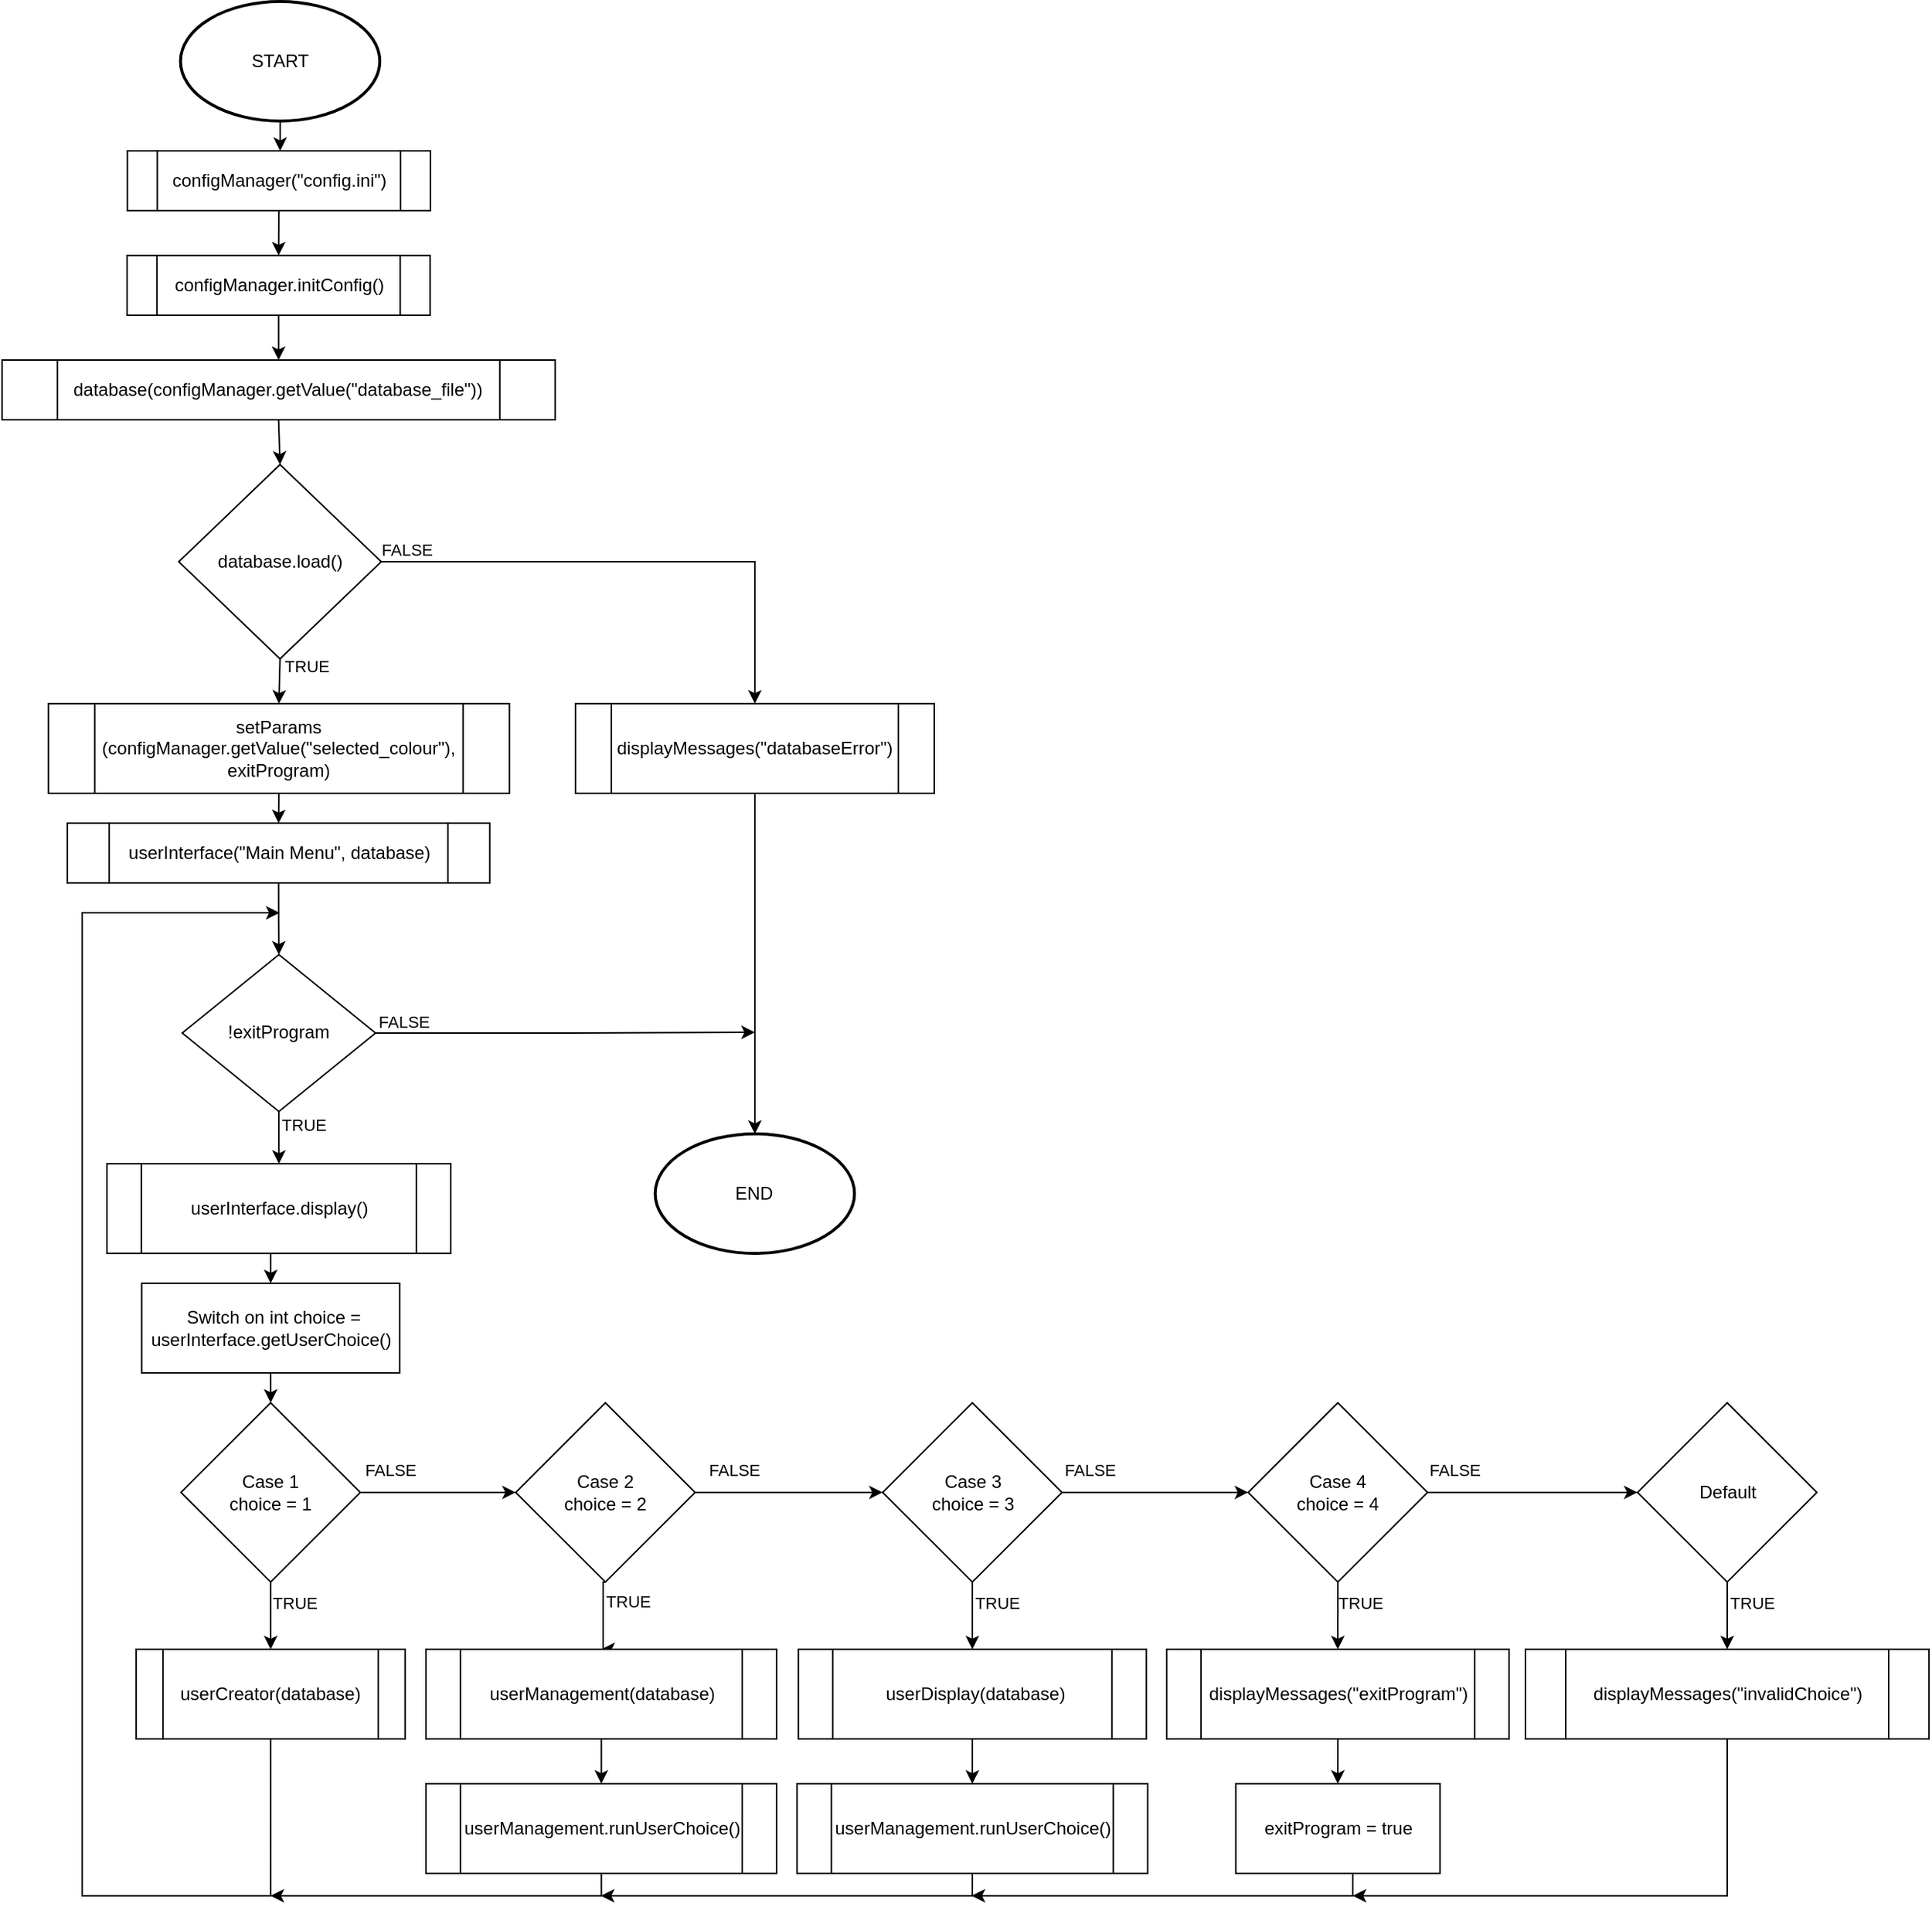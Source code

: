 <mxfile version="22.0.2" type="device">
  <diagram name="Strona-1" id="Y9pxZvvjv8XBWWR_BkB3">
    <mxGraphModel dx="1536" dy="410" grid="1" gridSize="10" guides="1" tooltips="1" connect="1" arrows="1" fold="1" page="1" pageScale="1" pageWidth="827" pageHeight="1169" math="0" shadow="0">
      <root>
        <mxCell id="0" />
        <mxCell id="1" parent="0" />
        <mxCell id="lw7JXdStE2cgCThUdt6c-4" style="edgeStyle=orthogonalEdgeStyle;rounded=0;orthogonalLoop=1;jettySize=auto;html=1;exitX=0.5;exitY=1;exitDx=0;exitDy=0;exitPerimeter=0;" edge="1" parent="1" source="ChVJ7lrTDxY2uoq3VyV2-1" target="lw7JXdStE2cgCThUdt6c-1">
          <mxGeometry relative="1" as="geometry" />
        </mxCell>
        <mxCell id="ChVJ7lrTDxY2uoq3VyV2-1" value="START" style="strokeWidth=2;html=1;shape=mxgraph.flowchart.start_1;whiteSpace=wrap;" parent="1" vertex="1">
          <mxGeometry x="55.76" y="10" width="133.33" height="80" as="geometry" />
        </mxCell>
        <mxCell id="lw7JXdStE2cgCThUdt6c-6" style="edgeStyle=orthogonalEdgeStyle;rounded=0;orthogonalLoop=1;jettySize=auto;html=1;exitX=0.5;exitY=1;exitDx=0;exitDy=0;entryX=0.5;entryY=0;entryDx=0;entryDy=0;" edge="1" parent="1" source="ChVJ7lrTDxY2uoq3VyV2-4" target="lw7JXdStE2cgCThUdt6c-2">
          <mxGeometry relative="1" as="geometry" />
        </mxCell>
        <mxCell id="ChVJ7lrTDxY2uoq3VyV2-4" value="&lt;div&gt;configManager.initConfig()&lt;/div&gt;" style="shape=process;whiteSpace=wrap;html=1;backgroundOutline=1;" parent="1" vertex="1">
          <mxGeometry x="20.03" y="180" width="202.71" height="40" as="geometry" />
        </mxCell>
        <mxCell id="ChVJ7lrTDxY2uoq3VyV2-20" value="" style="edgeStyle=orthogonalEdgeStyle;rounded=0;orthogonalLoop=1;jettySize=auto;html=1;exitX=1;exitY=0.5;exitDx=0;exitDy=0;entryX=0.5;entryY=0;entryDx=0;entryDy=0;" parent="1" source="ChVJ7lrTDxY2uoq3VyV2-17" target="ChVJ7lrTDxY2uoq3VyV2-19" edge="1">
          <mxGeometry relative="1" as="geometry" />
        </mxCell>
        <mxCell id="ChVJ7lrTDxY2uoq3VyV2-107" value="FALSE" style="edgeLabel;html=1;align=center;verticalAlign=middle;resizable=0;points=[];" parent="ChVJ7lrTDxY2uoq3VyV2-20" vertex="1" connectable="0">
          <mxGeometry x="-0.392" y="1" relative="1" as="geometry">
            <mxPoint x="-88" y="-7" as="offset" />
          </mxGeometry>
        </mxCell>
        <mxCell id="ChVJ7lrTDxY2uoq3VyV2-22" value="" style="edgeStyle=orthogonalEdgeStyle;rounded=0;orthogonalLoop=1;jettySize=auto;html=1;exitX=0.5;exitY=1;exitDx=0;exitDy=0;entryX=0.5;entryY=0;entryDx=0;entryDy=0;" parent="1" source="ChVJ7lrTDxY2uoq3VyV2-17" target="UciVM0YObrHeW1dg2DKc-1" edge="1">
          <mxGeometry relative="1" as="geometry">
            <mxPoint x="122.33" y="480.0" as="targetPoint" />
          </mxGeometry>
        </mxCell>
        <mxCell id="ChVJ7lrTDxY2uoq3VyV2-109" value="TRUE" style="edgeLabel;html=1;align=center;verticalAlign=middle;resizable=0;points=[];" parent="ChVJ7lrTDxY2uoq3VyV2-22" vertex="1" connectable="0">
          <mxGeometry x="-0.08" y="-1" relative="1" as="geometry">
            <mxPoint x="19" y="-9" as="offset" />
          </mxGeometry>
        </mxCell>
        <mxCell id="ChVJ7lrTDxY2uoq3VyV2-17" value="database.load()" style="rhombus;whiteSpace=wrap;html=1;" parent="1" vertex="1">
          <mxGeometry x="54.58" y="320.0" width="135.49" height="130" as="geometry" />
        </mxCell>
        <mxCell id="ChVJ7lrTDxY2uoq3VyV2-19" value="displayMessages(&quot;databaseError&quot;)" style="shape=process;whiteSpace=wrap;html=1;backgroundOutline=1;" parent="1" vertex="1">
          <mxGeometry x="320.0" y="480.0" width="240" height="60" as="geometry" />
        </mxCell>
        <mxCell id="UciVM0YObrHeW1dg2DKc-5" style="edgeStyle=orthogonalEdgeStyle;rounded=0;orthogonalLoop=1;jettySize=auto;html=1;exitX=0.5;exitY=1;exitDx=0;exitDy=0;entryX=0.5;entryY=0;entryDx=0;entryDy=0;" parent="1" source="ChVJ7lrTDxY2uoq3VyV2-29" target="ChVJ7lrTDxY2uoq3VyV2-43" edge="1">
          <mxGeometry relative="1" as="geometry">
            <mxPoint x="121.58" y="802.97" as="targetPoint" />
          </mxGeometry>
        </mxCell>
        <mxCell id="UciVM0YObrHeW1dg2DKc-6" value="TRUE" style="edgeLabel;html=1;align=center;verticalAlign=middle;resizable=0;points=[];" parent="UciVM0YObrHeW1dg2DKc-5" vertex="1" connectable="0">
          <mxGeometry x="-0.21" y="1" relative="1" as="geometry">
            <mxPoint x="15" y="-5" as="offset" />
          </mxGeometry>
        </mxCell>
        <mxCell id="ChVJ7lrTDxY2uoq3VyV2-29" value="!exitProgram" style="rhombus;whiteSpace=wrap;html=1;" parent="1" vertex="1">
          <mxGeometry x="56.92" y="647.97" width="129.32" height="105" as="geometry" />
        </mxCell>
        <mxCell id="UciVM0YObrHeW1dg2DKc-43" style="edgeStyle=orthogonalEdgeStyle;rounded=0;orthogonalLoop=1;jettySize=auto;html=1;exitX=0.5;exitY=1;exitDx=0;exitDy=0;entryX=0.5;entryY=0;entryDx=0;entryDy=0;" parent="1" source="ChVJ7lrTDxY2uoq3VyV2-43" target="ChVJ7lrTDxY2uoq3VyV2-51" edge="1">
          <mxGeometry relative="1" as="geometry" />
        </mxCell>
        <mxCell id="ChVJ7lrTDxY2uoq3VyV2-43" value="userInterface.display()" style="shape=process;whiteSpace=wrap;html=1;backgroundOutline=1;" parent="1" vertex="1">
          <mxGeometry x="6.58" y="787.97" width="230" height="60" as="geometry" />
        </mxCell>
        <mxCell id="ChVJ7lrTDxY2uoq3VyV2-85" value="" style="edgeStyle=orthogonalEdgeStyle;rounded=0;orthogonalLoop=1;jettySize=auto;html=1;exitX=0.5;exitY=1;exitDx=0;exitDy=0;entryX=0.5;entryY=0;entryDx=0;entryDy=0;" parent="1" source="ChVJ7lrTDxY2uoq3VyV2-51" target="ChVJ7lrTDxY2uoq3VyV2-52" edge="1">
          <mxGeometry relative="1" as="geometry" />
        </mxCell>
        <mxCell id="ChVJ7lrTDxY2uoq3VyV2-51" value="&amp;nbsp;Switch&amp;nbsp;on int choice = userInterface.getUserChoice()" style="rounded=0;whiteSpace=wrap;html=1;" parent="1" vertex="1">
          <mxGeometry x="29.78" y="867.97" width="172.59" height="60" as="geometry" />
        </mxCell>
        <mxCell id="ChVJ7lrTDxY2uoq3VyV2-57" value="" style="edgeStyle=orthogonalEdgeStyle;rounded=0;orthogonalLoop=1;jettySize=auto;html=1;exitX=1;exitY=0.5;exitDx=0;exitDy=0;entryX=0;entryY=0.5;entryDx=0;entryDy=0;" parent="1" source="ChVJ7lrTDxY2uoq3VyV2-52" target="ChVJ7lrTDxY2uoq3VyV2-53" edge="1">
          <mxGeometry relative="1" as="geometry" />
        </mxCell>
        <mxCell id="ChVJ7lrTDxY2uoq3VyV2-96" value="FALSE" style="edgeLabel;html=1;align=center;verticalAlign=middle;resizable=0;points=[];" parent="ChVJ7lrTDxY2uoq3VyV2-57" vertex="1" connectable="0">
          <mxGeometry x="-0.309" y="-2" relative="1" as="geometry">
            <mxPoint x="-16" y="-17" as="offset" />
          </mxGeometry>
        </mxCell>
        <mxCell id="ChVJ7lrTDxY2uoq3VyV2-62" value="" style="edgeStyle=orthogonalEdgeStyle;rounded=0;orthogonalLoop=1;jettySize=auto;html=1;exitX=0.5;exitY=1;exitDx=0;exitDy=0;entryX=0.5;entryY=0;entryDx=0;entryDy=0;" parent="1" source="ChVJ7lrTDxY2uoq3VyV2-52" target="ChVJ7lrTDxY2uoq3VyV2-61" edge="1">
          <mxGeometry relative="1" as="geometry" />
        </mxCell>
        <mxCell id="ChVJ7lrTDxY2uoq3VyV2-146" value="TRUE" style="edgeLabel;html=1;align=center;verticalAlign=middle;resizable=0;points=[];" parent="ChVJ7lrTDxY2uoq3VyV2-62" vertex="1" connectable="0">
          <mxGeometry x="-0.405" relative="1" as="geometry">
            <mxPoint x="16" as="offset" />
          </mxGeometry>
        </mxCell>
        <mxCell id="ChVJ7lrTDxY2uoq3VyV2-52" value="Case 1&#xa;choice = 1" style="rhombus;whiteSpace=wrap;html=1;" parent="1" vertex="1">
          <mxGeometry x="56.08" y="947.97" width="120" height="120" as="geometry" />
        </mxCell>
        <mxCell id="ChVJ7lrTDxY2uoq3VyV2-119" style="edgeStyle=elbowEdgeStyle;rounded=0;orthogonalLoop=1;jettySize=auto;html=1;exitX=0.5;exitY=1;exitDx=0;exitDy=0;entryX=0.5;entryY=0;entryDx=0;entryDy=0;" parent="1" source="ChVJ7lrTDxY2uoq3VyV2-53" target="lw7JXdStE2cgCThUdt6c-15" edge="1">
          <mxGeometry relative="1" as="geometry" />
        </mxCell>
        <mxCell id="ChVJ7lrTDxY2uoq3VyV2-145" value="TRUE" style="edgeLabel;html=1;align=center;verticalAlign=middle;resizable=0;points=[];" parent="ChVJ7lrTDxY2uoq3VyV2-119" vertex="1" connectable="0">
          <mxGeometry x="-0.405" relative="1" as="geometry">
            <mxPoint x="16" as="offset" />
          </mxGeometry>
        </mxCell>
        <mxCell id="ChVJ7lrTDxY2uoq3VyV2-121" style="edgeStyle=elbowEdgeStyle;rounded=0;orthogonalLoop=1;jettySize=auto;html=1;exitX=1;exitY=0.5;exitDx=0;exitDy=0;entryX=0;entryY=0.5;entryDx=0;entryDy=0;" parent="1" source="ChVJ7lrTDxY2uoq3VyV2-53" target="ChVJ7lrTDxY2uoq3VyV2-54" edge="1">
          <mxGeometry relative="1" as="geometry" />
        </mxCell>
        <mxCell id="ChVJ7lrTDxY2uoq3VyV2-142" value="FALSE" style="edgeLabel;html=1;align=center;verticalAlign=middle;resizable=0;points=[];" parent="ChVJ7lrTDxY2uoq3VyV2-121" vertex="1" connectable="0">
          <mxGeometry x="-0.594" y="-1" relative="1" as="geometry">
            <mxPoint y="-16" as="offset" />
          </mxGeometry>
        </mxCell>
        <mxCell id="ChVJ7lrTDxY2uoq3VyV2-53" value="Case 2&#xa;choice = 2" style="rhombus;whiteSpace=wrap;html=1;" parent="1" vertex="1">
          <mxGeometry x="280.03" y="947.97" width="120" height="120" as="geometry" />
        </mxCell>
        <mxCell id="ChVJ7lrTDxY2uoq3VyV2-120" style="edgeStyle=elbowEdgeStyle;rounded=0;orthogonalLoop=1;jettySize=auto;html=1;exitX=0.5;exitY=1;exitDx=0;exitDy=0;entryX=0.5;entryY=0;entryDx=0;entryDy=0;" parent="1" source="ChVJ7lrTDxY2uoq3VyV2-54" target="ChVJ7lrTDxY2uoq3VyV2-64" edge="1">
          <mxGeometry relative="1" as="geometry" />
        </mxCell>
        <mxCell id="ChVJ7lrTDxY2uoq3VyV2-147" value="TRUE" style="edgeLabel;html=1;align=center;verticalAlign=middle;resizable=0;points=[];" parent="ChVJ7lrTDxY2uoq3VyV2-120" vertex="1" connectable="0">
          <mxGeometry x="-0.405" relative="1" as="geometry">
            <mxPoint x="16" as="offset" />
          </mxGeometry>
        </mxCell>
        <mxCell id="ChVJ7lrTDxY2uoq3VyV2-122" style="edgeStyle=elbowEdgeStyle;rounded=0;orthogonalLoop=1;jettySize=auto;html=1;exitX=1;exitY=0.5;exitDx=0;exitDy=0;" parent="1" source="ChVJ7lrTDxY2uoq3VyV2-54" target="ChVJ7lrTDxY2uoq3VyV2-55" edge="1">
          <mxGeometry relative="1" as="geometry" />
        </mxCell>
        <mxCell id="ChVJ7lrTDxY2uoq3VyV2-143" value="FALSE" style="edgeLabel;html=1;align=center;verticalAlign=middle;resizable=0;points=[];" parent="ChVJ7lrTDxY2uoq3VyV2-122" vertex="1" connectable="0">
          <mxGeometry x="-0.822" y="-2" relative="1" as="geometry">
            <mxPoint x="7" y="-17" as="offset" />
          </mxGeometry>
        </mxCell>
        <mxCell id="ChVJ7lrTDxY2uoq3VyV2-54" value="Case 3&#xa;choice = 3" style="rhombus;whiteSpace=wrap;html=1;" parent="1" vertex="1">
          <mxGeometry x="525.5" y="947.97" width="120" height="120" as="geometry" />
        </mxCell>
        <mxCell id="ChVJ7lrTDxY2uoq3VyV2-123" style="edgeStyle=elbowEdgeStyle;rounded=0;orthogonalLoop=1;jettySize=auto;html=1;exitX=0.5;exitY=1;exitDx=0;exitDy=0;entryX=0.5;entryY=0;entryDx=0;entryDy=0;" parent="1" source="ChVJ7lrTDxY2uoq3VyV2-55" target="ChVJ7lrTDxY2uoq3VyV2-67" edge="1">
          <mxGeometry relative="1" as="geometry" />
        </mxCell>
        <mxCell id="ChVJ7lrTDxY2uoq3VyV2-152" value="TRUE" style="edgeLabel;html=1;align=center;verticalAlign=middle;resizable=0;points=[];" parent="ChVJ7lrTDxY2uoq3VyV2-123" vertex="1" connectable="0">
          <mxGeometry x="-0.405" y="-1" relative="1" as="geometry">
            <mxPoint x="16" as="offset" />
          </mxGeometry>
        </mxCell>
        <mxCell id="ChVJ7lrTDxY2uoq3VyV2-125" style="edgeStyle=elbowEdgeStyle;rounded=0;orthogonalLoop=1;jettySize=auto;html=1;exitX=1;exitY=0.5;exitDx=0;exitDy=0;entryX=0;entryY=0.5;entryDx=0;entryDy=0;" parent="1" source="ChVJ7lrTDxY2uoq3VyV2-55" target="ChVJ7lrTDxY2uoq3VyV2-56" edge="1">
          <mxGeometry relative="1" as="geometry" />
        </mxCell>
        <mxCell id="ChVJ7lrTDxY2uoq3VyV2-144" value="FALSE" style="edgeLabel;html=1;align=center;verticalAlign=middle;resizable=0;points=[];" parent="ChVJ7lrTDxY2uoq3VyV2-125" vertex="1" connectable="0">
          <mxGeometry x="-0.742" relative="1" as="geometry">
            <mxPoint y="-15" as="offset" />
          </mxGeometry>
        </mxCell>
        <mxCell id="ChVJ7lrTDxY2uoq3VyV2-55" value="Case 4&#xa;choice = 4" style="rhombus;whiteSpace=wrap;html=1;" parent="1" vertex="1">
          <mxGeometry x="770.04" y="947.97" width="120" height="120" as="geometry" />
        </mxCell>
        <mxCell id="ChVJ7lrTDxY2uoq3VyV2-126" style="edgeStyle=elbowEdgeStyle;rounded=0;orthogonalLoop=1;jettySize=auto;html=1;exitX=0.5;exitY=1;exitDx=0;exitDy=0;entryX=0.5;entryY=0;entryDx=0;entryDy=0;elbow=horizontal;" parent="1" source="ChVJ7lrTDxY2uoq3VyV2-56" target="ChVJ7lrTDxY2uoq3VyV2-73" edge="1">
          <mxGeometry relative="1" as="geometry" />
        </mxCell>
        <mxCell id="ChVJ7lrTDxY2uoq3VyV2-151" value="TRUE" style="edgeLabel;html=1;align=center;verticalAlign=middle;resizable=0;points=[];" parent="ChVJ7lrTDxY2uoq3VyV2-126" vertex="1" connectable="0">
          <mxGeometry x="-0.405" relative="1" as="geometry">
            <mxPoint x="16" as="offset" />
          </mxGeometry>
        </mxCell>
        <mxCell id="ChVJ7lrTDxY2uoq3VyV2-56" value="Default" style="rhombus;whiteSpace=wrap;html=1;" parent="1" vertex="1">
          <mxGeometry x="1030.5" y="947.97" width="120" height="120" as="geometry" />
        </mxCell>
        <mxCell id="UciVM0YObrHeW1dg2DKc-44" style="edgeStyle=orthogonalEdgeStyle;rounded=0;orthogonalLoop=1;jettySize=auto;html=1;exitX=0.5;exitY=1;exitDx=0;exitDy=0;" parent="1" source="ChVJ7lrTDxY2uoq3VyV2-61" edge="1">
          <mxGeometry relative="1" as="geometry">
            <mxPoint x="122" y="620.003" as="targetPoint" />
            <mxPoint x="118.08" y="1276.67" as="sourcePoint" />
            <Array as="points">
              <mxPoint x="116" y="1277.97" />
              <mxPoint x="-10" y="1277.97" />
              <mxPoint x="-10" y="619.97" />
            </Array>
          </mxGeometry>
        </mxCell>
        <mxCell id="ChVJ7lrTDxY2uoq3VyV2-61" value="userCreator(database)" style="shape=process;whiteSpace=wrap;html=1;backgroundOutline=1;" parent="1" vertex="1">
          <mxGeometry x="26.08" y="1112.97" width="180" height="60" as="geometry" />
        </mxCell>
        <mxCell id="UciVM0YObrHeW1dg2DKc-47" style="edgeStyle=orthogonalEdgeStyle;rounded=0;orthogonalLoop=1;jettySize=auto;html=1;exitX=0.5;exitY=1;exitDx=0;exitDy=0;endArrow=classic;endFill=1;" parent="1" source="lw7JXdStE2cgCThUdt6c-19" edge="1">
          <mxGeometry relative="1" as="geometry">
            <mxPoint x="337" y="1278" as="targetPoint" />
            <Array as="points">
              <mxPoint x="586" y="1278" />
            </Array>
          </mxGeometry>
        </mxCell>
        <mxCell id="lw7JXdStE2cgCThUdt6c-20" style="edgeStyle=orthogonalEdgeStyle;rounded=0;orthogonalLoop=1;jettySize=auto;html=1;exitX=0.5;exitY=1;exitDx=0;exitDy=0;entryX=0.5;entryY=0;entryDx=0;entryDy=0;" edge="1" parent="1" source="ChVJ7lrTDxY2uoq3VyV2-64" target="lw7JXdStE2cgCThUdt6c-19">
          <mxGeometry relative="1" as="geometry" />
        </mxCell>
        <mxCell id="ChVJ7lrTDxY2uoq3VyV2-64" value="&amp;nbsp;userDisplay(database)" style="shape=process;whiteSpace=wrap;html=1;backgroundOutline=1;" parent="1" vertex="1">
          <mxGeometry x="469.13" y="1112.97" width="232.74" height="60" as="geometry" />
        </mxCell>
        <mxCell id="ChVJ7lrTDxY2uoq3VyV2-124" style="edgeStyle=elbowEdgeStyle;rounded=0;orthogonalLoop=1;jettySize=auto;html=1;exitX=0.5;exitY=1;exitDx=0;exitDy=0;entryX=0.5;entryY=0;entryDx=0;entryDy=0;" parent="1" source="ChVJ7lrTDxY2uoq3VyV2-67" target="ChVJ7lrTDxY2uoq3VyV2-69" edge="1">
          <mxGeometry relative="1" as="geometry" />
        </mxCell>
        <mxCell id="ChVJ7lrTDxY2uoq3VyV2-67" value="displayMessages(&quot;exitProgram&quot;)" style="shape=process;whiteSpace=wrap;html=1;backgroundOutline=1;" parent="1" vertex="1">
          <mxGeometry x="715.5" y="1112.97" width="229.08" height="60" as="geometry" />
        </mxCell>
        <mxCell id="UciVM0YObrHeW1dg2DKc-48" style="edgeStyle=orthogonalEdgeStyle;rounded=0;orthogonalLoop=1;jettySize=auto;html=1;exitX=0.5;exitY=1;exitDx=0;exitDy=0;endArrow=classic;endFill=1;" parent="1" edge="1">
          <mxGeometry relative="1" as="geometry">
            <mxPoint x="585" y="1278" as="targetPoint" />
            <mxPoint x="840.04" y="1262.97" as="sourcePoint" />
            <Array as="points">
              <mxPoint x="840" y="1277.97" />
              <mxPoint x="595" y="1277.97" />
            </Array>
          </mxGeometry>
        </mxCell>
        <mxCell id="ChVJ7lrTDxY2uoq3VyV2-69" value="exitProgram = true" style="rounded=0;whiteSpace=wrap;html=1;" parent="1" vertex="1">
          <mxGeometry x="761.75" y="1202.97" width="136.58" height="60" as="geometry" />
        </mxCell>
        <mxCell id="UciVM0YObrHeW1dg2DKc-49" style="edgeStyle=orthogonalEdgeStyle;rounded=0;orthogonalLoop=1;jettySize=auto;html=1;exitX=0.5;exitY=1;exitDx=0;exitDy=0;endArrow=classic;endFill=1;" parent="1" source="ChVJ7lrTDxY2uoq3VyV2-73" edge="1">
          <mxGeometry relative="1" as="geometry">
            <mxPoint x="840" y="1278" as="targetPoint" />
            <Array as="points">
              <mxPoint x="1091" y="1278" />
              <mxPoint x="850" y="1278" />
            </Array>
          </mxGeometry>
        </mxCell>
        <mxCell id="ChVJ7lrTDxY2uoq3VyV2-73" value="displayMessages(&quot;invalidChoice&quot;)" style="shape=process;whiteSpace=wrap;html=1;backgroundOutline=1;" parent="1" vertex="1">
          <mxGeometry x="955.5" y="1112.97" width="270" height="60" as="geometry" />
        </mxCell>
        <mxCell id="ChVJ7lrTDxY2uoq3VyV2-104" value="END" style="strokeWidth=2;html=1;shape=mxgraph.flowchart.start_1;whiteSpace=wrap;" parent="1" vertex="1">
          <mxGeometry x="373.33" y="767.97" width="133.33" height="80" as="geometry" />
        </mxCell>
        <mxCell id="ChVJ7lrTDxY2uoq3VyV2-106" value="" style="edgeStyle=elbowEdgeStyle;rounded=0;orthogonalLoop=1;jettySize=auto;html=1;exitX=0.5;exitY=1;exitDx=0;exitDy=0;entryX=0.5;entryY=0;entryDx=0;entryDy=0;entryPerimeter=0;" parent="1" source="ChVJ7lrTDxY2uoq3VyV2-19" target="ChVJ7lrTDxY2uoq3VyV2-104" edge="1">
          <mxGeometry relative="1" as="geometry" />
        </mxCell>
        <mxCell id="UciVM0YObrHeW1dg2DKc-45" style="edgeStyle=orthogonalEdgeStyle;rounded=0;orthogonalLoop=1;jettySize=auto;html=1;exitX=0.5;exitY=1;exitDx=0;exitDy=0;endArrow=classic;endFill=1;" parent="1" source="ChVJ7lrTDxY2uoq3VyV2-63" edge="1">
          <mxGeometry relative="1" as="geometry">
            <mxPoint x="116" y="1277.97" as="targetPoint" />
            <mxPoint x="336.025" y="1172.97" as="sourcePoint" />
            <Array as="points">
              <mxPoint x="337" y="1278" />
            </Array>
          </mxGeometry>
        </mxCell>
        <mxCell id="ChVJ7lrTDxY2uoq3VyV2-63" value="userManagement.runUserChoice()" style="shape=process;whiteSpace=wrap;html=1;backgroundOutline=1;" parent="1" vertex="1">
          <mxGeometry x="220.0" y="1202.97" width="234.57" height="60" as="geometry" />
        </mxCell>
        <mxCell id="lw7JXdStE2cgCThUdt6c-12" style="edgeStyle=orthogonalEdgeStyle;rounded=0;orthogonalLoop=1;jettySize=auto;html=1;exitX=0.5;exitY=1;exitDx=0;exitDy=0;entryX=0.5;entryY=0;entryDx=0;entryDy=0;" edge="1" parent="1" source="UciVM0YObrHeW1dg2DKc-1" target="lw7JXdStE2cgCThUdt6c-7">
          <mxGeometry relative="1" as="geometry" />
        </mxCell>
        <mxCell id="UciVM0YObrHeW1dg2DKc-1" value="setParams&lt;br&gt;(configManager.getValue(&quot;selected_colour&quot;), exitProgram)" style="shape=process;whiteSpace=wrap;html=1;backgroundOutline=1;" parent="1" vertex="1">
          <mxGeometry x="-32.63" y="480" width="308.42" height="60" as="geometry" />
        </mxCell>
        <mxCell id="UciVM0YObrHeW1dg2DKc-3" style="edgeStyle=orthogonalEdgeStyle;rounded=0;orthogonalLoop=1;jettySize=auto;html=1;exitX=1;exitY=0.5;exitDx=0;exitDy=0;endArrow=classic;endFill=1;" parent="1" source="ChVJ7lrTDxY2uoq3VyV2-29" edge="1">
          <mxGeometry relative="1" as="geometry">
            <mxPoint x="440" y="700" as="targetPoint" />
            <Array as="points">
              <mxPoint x="310" y="700.97" />
              <mxPoint x="440" y="700.97" />
            </Array>
          </mxGeometry>
        </mxCell>
        <mxCell id="UciVM0YObrHeW1dg2DKc-4" value="FALSE" style="edgeLabel;html=1;align=center;verticalAlign=middle;resizable=0;points=[];" parent="UciVM0YObrHeW1dg2DKc-3" vertex="1" connectable="0">
          <mxGeometry x="-0.669" y="2" relative="1" as="geometry">
            <mxPoint x="-23" y="-6" as="offset" />
          </mxGeometry>
        </mxCell>
        <mxCell id="lw7JXdStE2cgCThUdt6c-5" style="edgeStyle=orthogonalEdgeStyle;rounded=0;orthogonalLoop=1;jettySize=auto;html=1;exitX=0.5;exitY=1;exitDx=0;exitDy=0;entryX=0.5;entryY=0;entryDx=0;entryDy=0;" edge="1" parent="1" source="lw7JXdStE2cgCThUdt6c-1" target="ChVJ7lrTDxY2uoq3VyV2-4">
          <mxGeometry relative="1" as="geometry" />
        </mxCell>
        <mxCell id="lw7JXdStE2cgCThUdt6c-1" value="&lt;div&gt;configManager(&quot;config.ini&quot;)&lt;/div&gt;" style="shape=process;whiteSpace=wrap;html=1;backgroundOutline=1;" vertex="1" parent="1">
          <mxGeometry x="20.23" y="110" width="202.71" height="40" as="geometry" />
        </mxCell>
        <mxCell id="lw7JXdStE2cgCThUdt6c-8" style="edgeStyle=orthogonalEdgeStyle;rounded=0;orthogonalLoop=1;jettySize=auto;html=1;exitX=0.5;exitY=1;exitDx=0;exitDy=0;entryX=0.5;entryY=0;entryDx=0;entryDy=0;" edge="1" parent="1" source="lw7JXdStE2cgCThUdt6c-2" target="ChVJ7lrTDxY2uoq3VyV2-17">
          <mxGeometry relative="1" as="geometry" />
        </mxCell>
        <mxCell id="lw7JXdStE2cgCThUdt6c-2" value="&lt;div&gt;database(configManager.getValue(&quot;database_file&quot;))&lt;/div&gt;" style="shape=process;whiteSpace=wrap;html=1;backgroundOutline=1;" vertex="1" parent="1">
          <mxGeometry x="-63.62" y="250" width="370" height="40" as="geometry" />
        </mxCell>
        <mxCell id="lw7JXdStE2cgCThUdt6c-14" style="edgeStyle=orthogonalEdgeStyle;rounded=0;orthogonalLoop=1;jettySize=auto;html=1;exitX=0.5;exitY=1;exitDx=0;exitDy=0;entryX=0.5;entryY=0;entryDx=0;entryDy=0;" edge="1" parent="1" source="lw7JXdStE2cgCThUdt6c-7" target="ChVJ7lrTDxY2uoq3VyV2-29">
          <mxGeometry relative="1" as="geometry" />
        </mxCell>
        <mxCell id="lw7JXdStE2cgCThUdt6c-7" value="userInterface(&quot;Main Menu&quot;, database)" style="shape=process;whiteSpace=wrap;html=1;backgroundOutline=1;" vertex="1" parent="1">
          <mxGeometry x="-19.94" y="560" width="282.63" height="40" as="geometry" />
        </mxCell>
        <mxCell id="lw7JXdStE2cgCThUdt6c-18" style="edgeStyle=orthogonalEdgeStyle;rounded=0;orthogonalLoop=1;jettySize=auto;html=1;exitX=0.5;exitY=1;exitDx=0;exitDy=0;entryX=0.5;entryY=0;entryDx=0;entryDy=0;" edge="1" parent="1" source="lw7JXdStE2cgCThUdt6c-15" target="ChVJ7lrTDxY2uoq3VyV2-63">
          <mxGeometry relative="1" as="geometry" />
        </mxCell>
        <mxCell id="lw7JXdStE2cgCThUdt6c-15" value="userManagement(database)" style="shape=process;whiteSpace=wrap;html=1;backgroundOutline=1;" vertex="1" parent="1">
          <mxGeometry x="220.0" y="1112.97" width="234.57" height="60" as="geometry" />
        </mxCell>
        <mxCell id="lw7JXdStE2cgCThUdt6c-19" value="userManagement.runUserChoice()" style="shape=process;whiteSpace=wrap;html=1;backgroundOutline=1;" vertex="1" parent="1">
          <mxGeometry x="468.21" y="1202.97" width="234.57" height="60" as="geometry" />
        </mxCell>
      </root>
    </mxGraphModel>
  </diagram>
</mxfile>
